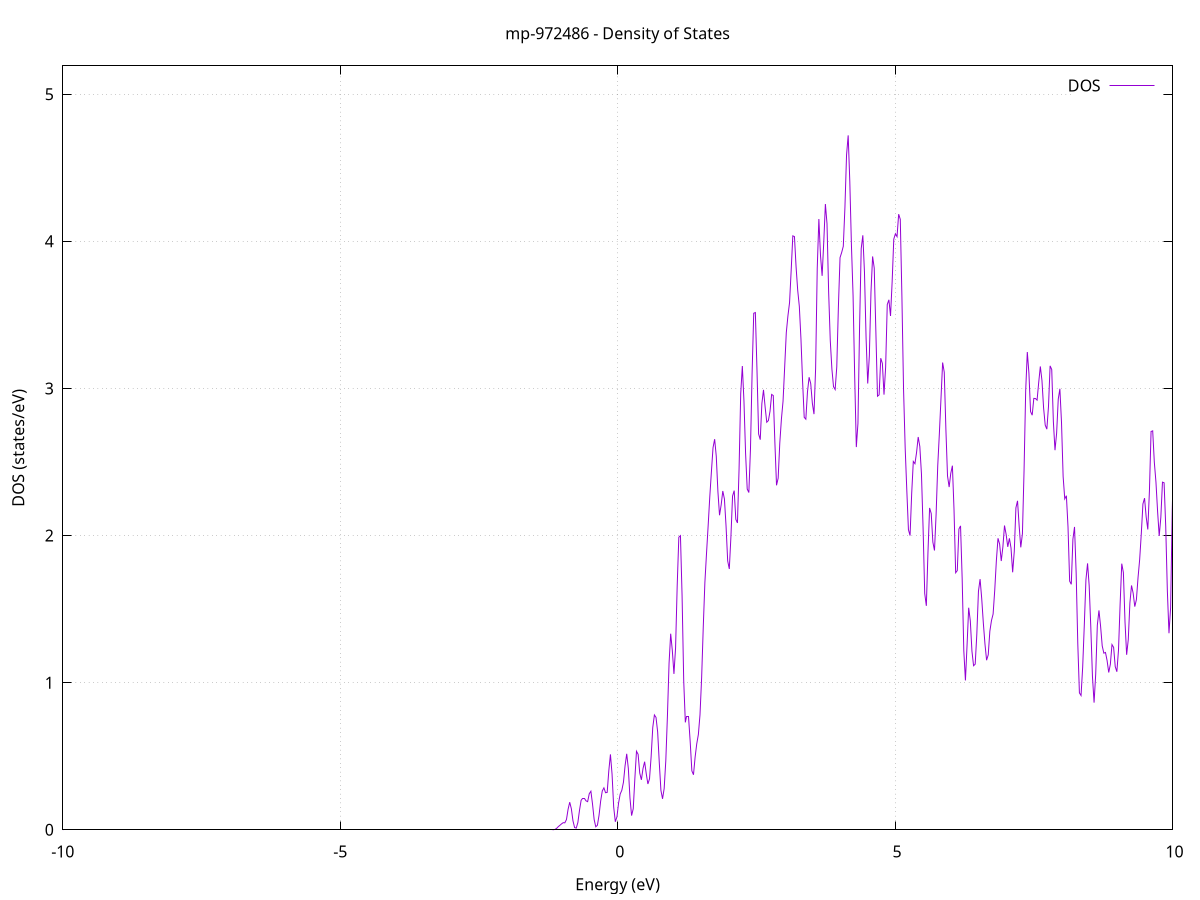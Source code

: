 set title 'mp-972486 - Density of States'
set xlabel 'Energy (eV)'
set ylabel 'DOS (states/eV)'
set grid
set xrange [-10:10]
set yrange [0:5.193]
set xzeroaxis lt -1
set terminal png size 800,600
set output 'mp-972486_dos_gnuplot.png'
plot '-' using 1:2 with lines title 'DOS'
-39.310500 0.000000
-39.281100 0.000000
-39.251800 0.000000
-39.222400 0.000000
-39.193100 0.000000
-39.163700 0.000000
-39.134400 0.000000
-39.105000 0.000000
-39.075700 0.000000
-39.046300 0.000000
-39.017000 0.000000
-38.987600 0.000000
-38.958300 0.000000
-38.928900 0.000000
-38.899600 0.000000
-38.870200 0.000000
-38.840900 0.000000
-38.811500 0.000000
-38.782200 0.000000
-38.752800 0.000000
-38.723500 0.000000
-38.694100 0.000000
-38.664800 0.000000
-38.635400 0.000000
-38.606100 0.000000
-38.576800 0.000000
-38.547400 0.000000
-38.518100 0.000000
-38.488700 0.000000
-38.459400 0.000000
-38.430000 0.000000
-38.400700 0.000000
-38.371300 0.000000
-38.342000 0.000000
-38.312600 0.000000
-38.283300 0.000000
-38.253900 0.000000
-38.224600 0.000000
-38.195200 0.000000
-38.165900 0.000000
-38.136500 0.000000
-38.107200 0.000000
-38.077800 0.000000
-38.048500 0.000000
-38.019100 0.000000
-37.989800 0.000000
-37.960400 0.000000
-37.931100 0.000000
-37.901700 0.000000
-37.872400 0.000000
-37.843000 0.000000
-37.813700 0.000000
-37.784300 0.000000
-37.755000 0.000000
-37.725600 0.000000
-37.696300 0.000000
-37.666900 0.000000
-37.637600 0.000000
-37.608200 0.000000
-37.578900 0.000000
-37.549500 0.000000
-37.520200 0.000000
-37.490900 0.000000
-37.461500 0.000000
-37.432200 0.000000
-37.402800 0.000000
-37.373500 0.000000
-37.344100 0.000000
-37.314800 0.000000
-37.285400 0.000000
-37.256100 0.000000
-37.226700 0.000000
-37.197400 0.000000
-37.168000 0.000000
-37.138700 0.000000
-37.109300 0.000000
-37.080000 0.000000
-37.050600 0.000000
-37.021300 0.000000
-36.991900 0.000000
-36.962600 0.000000
-36.933200 0.000000
-36.903900 0.000000
-36.874500 0.000000
-36.845200 0.000000
-36.815800 0.000000
-36.786500 0.000000
-36.757100 0.000500
-36.727800 0.008500
-36.698400 0.086000
-36.669100 0.510700
-36.639700 1.893900
-36.610400 4.736900
-36.581000 8.754600
-36.551700 13.349200
-36.522300 18.294300
-36.493000 21.427100
-36.463600 18.508100
-36.434300 10.395900
-36.405000 3.503800
-36.375600 0.674000
-36.346300 0.071700
-36.316900 0.004100
-36.287600 0.000100
-36.258200 0.000000
-36.228900 0.000000
-36.199500 0.000000
-36.170200 0.000000
-36.140800 0.000000
-36.111500 0.000000
-36.082100 0.000000
-36.052800 0.000000
-36.023400 0.000000
-35.994100 0.000000
-35.964700 0.000000
-35.935400 0.000000
-35.906000 0.000000
-35.876700 0.000000
-35.847300 0.000000
-35.818000 0.000000
-35.788600 0.000000
-35.759300 0.000000
-35.729900 0.000000
-35.700600 0.000000
-35.671200 0.000000
-35.641900 0.000000
-35.612500 0.000000
-35.583200 0.000000
-35.553800 0.000000
-35.524500 0.000000
-35.495100 0.000000
-35.465800 0.000000
-35.436400 0.000000
-35.407100 0.000000
-35.377700 0.000000
-35.348400 0.000000
-35.319100 0.000000
-35.289700 0.000000
-35.260400 0.000000
-35.231000 0.000000
-35.201700 0.000000
-35.172300 0.000000
-35.143000 0.000000
-35.113600 0.000000
-35.084300 0.000000
-35.054900 0.000000
-35.025600 0.000000
-34.996200 0.000000
-34.966900 0.000000
-34.937500 0.000000
-34.908200 0.000000
-34.878800 0.000000
-34.849500 0.000000
-34.820100 0.000000
-34.790800 0.000000
-34.761400 0.000000
-34.732100 0.000000
-34.702700 0.000000
-34.673400 0.000000
-34.644000 0.000000
-34.614700 0.000000
-34.585300 0.000000
-34.556000 0.000000
-34.526600 0.000000
-34.497300 0.000000
-34.467900 0.000000
-34.438600 0.000000
-34.409200 0.000000
-34.379900 0.000000
-34.350500 0.000000
-34.321200 0.000000
-34.291800 0.000000
-34.262500 0.000000
-34.233200 0.000000
-34.203800 0.000000
-34.174500 0.000000
-34.145100 0.000000
-34.115800 0.000000
-34.086400 0.000000
-34.057100 0.000000
-34.027700 0.000000
-33.998400 0.000000
-33.969000 0.000000
-33.939700 0.000000
-33.910300 0.000000
-33.881000 0.000000
-33.851600 0.000000
-33.822300 0.000000
-33.792900 0.000000
-33.763600 0.000000
-33.734200 0.000000
-33.704900 0.000000
-33.675500 0.000000
-33.646200 0.000000
-33.616800 0.000000
-33.587500 0.000000
-33.558100 0.000000
-33.528800 0.000000
-33.499400 0.000000
-33.470100 0.000000
-33.440700 0.000000
-33.411400 0.000000
-33.382000 0.000000
-33.352700 0.000000
-33.323300 0.000000
-33.294000 0.000000
-33.264600 0.000000
-33.235300 0.000000
-33.205900 0.000000
-33.176600 0.000000
-33.147300 0.000000
-33.117900 0.000000
-33.088600 0.000000
-33.059200 0.000000
-33.029900 0.000000
-33.000500 0.000000
-32.971200 0.000000
-32.941800 0.000000
-32.912500 0.000000
-32.883100 0.000000
-32.853800 0.000000
-32.824400 0.000000
-32.795100 0.000000
-32.765700 0.000000
-32.736400 0.000000
-32.707000 0.000000
-32.677700 0.000000
-32.648300 0.000000
-32.619000 0.000000
-32.589600 0.000000
-32.560300 0.000000
-32.530900 0.000000
-32.501600 0.000000
-32.472200 0.000000
-32.442900 0.000000
-32.413500 0.000000
-32.384200 0.000000
-32.354800 0.000000
-32.325500 0.000000
-32.296100 0.000000
-32.266800 0.000000
-32.237400 0.000000
-32.208100 0.000000
-32.178700 0.000000
-32.149400 0.000000
-32.120000 0.000000
-32.090700 0.000000
-32.061400 0.000000
-32.032000 0.000000
-32.002700 0.000000
-31.973300 0.000000
-31.944000 0.000000
-31.914600 0.000000
-31.885300 0.000000
-31.855900 0.000000
-31.826600 0.000000
-31.797200 0.000000
-31.767900 0.000000
-31.738500 0.000000
-31.709200 0.000000
-31.679800 0.000000
-31.650500 0.000000
-31.621100 0.000000
-31.591800 0.000000
-31.562400 0.000000
-31.533100 0.000000
-31.503700 0.000000
-31.474400 0.000000
-31.445000 0.000000
-31.415700 0.000000
-31.386300 0.000000
-31.357000 0.000000
-31.327600 0.000000
-31.298300 0.000000
-31.268900 0.000000
-31.239600 0.000000
-31.210200 0.000000
-31.180900 0.000000
-31.151500 0.000000
-31.122200 0.000000
-31.092800 0.000000
-31.063500 0.000000
-31.034100 0.000000
-31.004800 0.000000
-30.975500 0.000000
-30.946100 0.000000
-30.916800 0.000000
-30.887400 0.000000
-30.858100 0.000000
-30.828700 0.000000
-30.799400 0.000000
-30.770000 0.000000
-30.740700 0.000000
-30.711300 0.000000
-30.682000 0.000000
-30.652600 0.000000
-30.623300 0.000000
-30.593900 0.000000
-30.564600 0.000000
-30.535200 0.000000
-30.505900 0.000000
-30.476500 0.000000
-30.447200 0.000000
-30.417800 0.000000
-30.388500 0.000000
-30.359100 0.000000
-30.329800 0.000000
-30.300400 0.000000
-30.271100 0.001700
-30.241700 0.043500
-30.212400 0.564100
-30.183000 3.850300
-30.153700 14.022100
-30.124300 27.686900
-30.095000 30.138700
-30.065600 18.329300
-30.036300 6.258500
-30.006900 1.192200
-29.977600 0.124800
-29.948200 0.007000
-29.918900 0.000200
-29.889600 0.000000
-29.860200 0.000000
-29.830900 0.000000
-29.801500 0.000000
-29.772200 0.000000
-29.742800 0.000000
-29.713500 0.000000
-29.684100 0.000000
-29.654800 0.000000
-29.625400 0.000000
-29.596100 0.000000
-29.566700 0.000000
-29.537400 0.000000
-29.508000 0.000000
-29.478700 0.000000
-29.449300 0.000000
-29.420000 0.000000
-29.390600 0.000000
-29.361300 0.000000
-29.331900 0.000000
-29.302600 0.000000
-29.273200 0.000000
-29.243900 0.000000
-29.214500 0.000000
-29.185200 0.000000
-29.155800 0.000000
-29.126500 0.000000
-29.097100 0.000000
-29.067800 0.000000
-29.038400 0.000000
-29.009100 0.000000
-28.979700 0.000000
-28.950400 0.000000
-28.921000 0.000000
-28.891700 0.000000
-28.862300 0.000000
-28.833000 0.000000
-28.803700 0.000000
-28.774300 0.000000
-28.745000 0.000000
-28.715600 0.000000
-28.686300 0.000000
-28.656900 0.000000
-28.627600 0.000000
-28.598200 0.000000
-28.568900 0.000000
-28.539500 0.000000
-28.510200 0.000000
-28.480800 0.000000
-28.451500 0.000000
-28.422100 0.000000
-28.392800 0.000000
-28.363400 0.000000
-28.334100 0.000000
-28.304700 0.000000
-28.275400 0.000000
-28.246000 0.000000
-28.216700 0.000000
-28.187300 0.000000
-28.158000 0.000000
-28.128600 0.000000
-28.099300 0.000000
-28.069900 0.000000
-28.040600 0.000000
-28.011200 0.000000
-27.981900 0.000000
-27.952500 0.000000
-27.923200 0.000000
-27.893800 0.000000
-27.864500 0.000000
-27.835100 0.000000
-27.805800 0.000000
-27.776400 0.000000
-27.747100 0.000000
-27.717800 0.000000
-27.688400 0.000000
-27.659100 0.000000
-27.629700 0.000000
-27.600400 0.000000
-27.571000 0.000000
-27.541700 0.000000
-27.512300 0.000000
-27.483000 0.000000
-27.453600 0.000000
-27.424300 0.000000
-27.394900 0.000000
-27.365600 0.000000
-27.336200 0.000000
-27.306900 0.000000
-27.277500 0.000000
-27.248200 0.000000
-27.218800 0.000000
-27.189500 0.000000
-27.160100 0.000000
-27.130800 0.000000
-27.101400 0.000000
-27.072100 0.000000
-27.042700 0.000000
-27.013400 0.000000
-26.984000 0.000000
-26.954700 0.000000
-26.925300 0.000000
-26.896000 0.000000
-26.866600 0.000000
-26.837300 0.000000
-26.807900 0.000000
-26.778600 0.000000
-26.749200 0.000000
-26.719900 0.000000
-26.690500 0.000000
-26.661200 0.000000
-26.631900 0.000000
-26.602500 0.000000
-26.573200 0.000000
-26.543800 0.000000
-26.514500 0.000000
-26.485100 0.000000
-26.455800 0.000000
-26.426400 0.000000
-26.397100 0.000000
-26.367700 0.000000
-26.338400 0.000000
-26.309000 0.000000
-26.279700 0.000000
-26.250300 0.000000
-26.221000 0.000000
-26.191600 0.000000
-26.162300 0.000000
-26.132900 0.000000
-26.103600 0.000000
-26.074200 0.000000
-26.044900 0.000000
-26.015500 0.000000
-25.986200 0.000000
-25.956800 0.000000
-25.927500 0.000000
-25.898100 0.000000
-25.868800 0.000000
-25.839400 0.000000
-25.810100 0.000000
-25.780700 0.000000
-25.751400 0.000000
-25.722000 0.000000
-25.692700 0.000000
-25.663300 0.000000
-25.634000 0.000000
-25.604600 0.000000
-25.575300 0.000000
-25.546000 0.000000
-25.516600 0.000000
-25.487300 0.000000
-25.457900 0.000000
-25.428600 0.000000
-25.399200 0.000000
-25.369900 0.000000
-25.340500 0.000000
-25.311200 0.000000
-25.281800 0.000000
-25.252500 0.000000
-25.223100 0.000000
-25.193800 0.000000
-25.164400 0.000000
-25.135100 0.000000
-25.105700 0.000000
-25.076400 0.000000
-25.047000 0.000000
-25.017700 0.000000
-24.988300 0.000000
-24.959000 0.000000
-24.929600 0.000000
-24.900300 0.000000
-24.870900 0.000000
-24.841600 0.000000
-24.812200 0.000000
-24.782900 0.000000
-24.753500 0.000000
-24.724200 0.000000
-24.694800 0.000000
-24.665500 0.000000
-24.636100 0.000000
-24.606800 0.000000
-24.577400 0.000000
-24.548100 0.000000
-24.518700 0.000000
-24.489400 0.000000
-24.460100 0.000000
-24.430700 0.000000
-24.401400 0.000000
-24.372000 0.000000
-24.342700 0.000000
-24.313300 0.000000
-24.284000 0.000000
-24.254600 0.000000
-24.225300 0.000000
-24.195900 0.000000
-24.166600 0.000000
-24.137200 0.000000
-24.107900 0.000000
-24.078500 0.000000
-24.049200 0.000000
-24.019800 0.000000
-23.990500 0.000000
-23.961100 0.000000
-23.931800 0.000000
-23.902400 0.000000
-23.873100 0.000000
-23.843700 0.000000
-23.814400 0.000000
-23.785000 0.000000
-23.755700 0.000000
-23.726300 0.000000
-23.697000 0.000000
-23.667600 0.000000
-23.638300 0.000000
-23.608900 0.000000
-23.579600 0.000000
-23.550200 0.000000
-23.520900 0.000000
-23.491500 0.000000
-23.462200 0.000000
-23.432800 0.000000
-23.403500 0.000000
-23.374200 0.000000
-23.344800 0.000000
-23.315500 0.000000
-23.286100 0.000000
-23.256800 0.000000
-23.227400 0.000000
-23.198100 0.000000
-23.168700 0.000000
-23.139400 0.000000
-23.110000 0.000000
-23.080700 0.000000
-23.051300 0.000000
-23.022000 0.000000
-22.992600 0.000000
-22.963300 0.000000
-22.933900 0.000000
-22.904600 0.000000
-22.875200 0.000000
-22.845900 0.000000
-22.816500 0.000000
-22.787200 0.000000
-22.757800 0.000000
-22.728500 0.000000
-22.699100 0.000000
-22.669800 0.000000
-22.640400 0.000000
-22.611100 0.000000
-22.581700 0.000000
-22.552400 0.000000
-22.523000 0.000000
-22.493700 0.000000
-22.464300 0.000000
-22.435000 0.000000
-22.405600 0.000000
-22.376300 0.000000
-22.346900 0.000000
-22.317600 0.000000
-22.288300 0.000000
-22.258900 0.000000
-22.229600 0.000000
-22.200200 0.000000
-22.170900 0.000000
-22.141500 0.000000
-22.112200 0.000000
-22.082800 0.000000
-22.053500 0.000000
-22.024100 0.000000
-21.994800 0.000000
-21.965400 0.000000
-21.936100 0.000000
-21.906700 0.000000
-21.877400 0.000000
-21.848000 0.000000
-21.818700 0.000000
-21.789300 0.000000
-21.760000 0.000000
-21.730600 0.000000
-21.701300 0.000000
-21.671900 0.000000
-21.642600 0.000000
-21.613200 0.000000
-21.583900 0.000000
-21.554500 0.000000
-21.525200 0.000000
-21.495800 0.000000
-21.466500 0.000000
-21.437100 0.000000
-21.407800 0.000000
-21.378400 0.000000
-21.349100 0.000000
-21.319700 0.000000
-21.290400 0.000000
-21.261000 0.000000
-21.231700 0.000000
-21.202400 0.000000
-21.173000 0.000000
-21.143700 0.000000
-21.114300 0.000000
-21.085000 0.000000
-21.055600 0.000000
-21.026300 0.000000
-20.996900 0.000000
-20.967600 0.000000
-20.938200 0.000000
-20.908900 0.000000
-20.879500 0.000000
-20.850200 0.000000
-20.820800 0.000000
-20.791500 0.000000
-20.762100 0.000000
-20.732800 0.000000
-20.703400 0.000000
-20.674100 0.000000
-20.644700 0.000000
-20.615400 0.000000
-20.586000 0.000000
-20.556700 0.000000
-20.527300 0.000000
-20.498000 0.000000
-20.468600 0.000000
-20.439300 0.000000
-20.409900 0.000000
-20.380600 0.000000
-20.351200 0.000000
-20.321900 0.000000
-20.292500 0.000000
-20.263200 0.000000
-20.233800 0.000000
-20.204500 0.000000
-20.175100 0.000000
-20.145800 0.000000
-20.116500 0.000000
-20.087100 0.000000
-20.057800 0.000000
-20.028400 0.000000
-19.999100 0.000000
-19.969700 0.000000
-19.940400 0.000000
-19.911000 0.000000
-19.881700 0.000000
-19.852300 0.000000
-19.823000 0.000000
-19.793600 0.000000
-19.764300 0.000000
-19.734900 0.000000
-19.705600 0.000000
-19.676200 0.000000
-19.646900 0.000000
-19.617500 0.000000
-19.588200 0.000000
-19.558800 0.000000
-19.529500 0.000000
-19.500100 0.000000
-19.470800 0.000000
-19.441400 0.000000
-19.412100 0.000000
-19.382700 0.000000
-19.353400 0.000000
-19.324000 0.000000
-19.294700 0.000000
-19.265300 0.000000
-19.236000 0.000000
-19.206600 0.000000
-19.177300 0.000000
-19.147900 0.000000
-19.118600 0.000000
-19.089200 0.000000
-19.059900 0.000000
-19.030600 0.000000
-19.001200 0.000000
-18.971900 0.000000
-18.942500 0.000000
-18.913200 0.000000
-18.883800 0.000000
-18.854500 0.000000
-18.825100 0.000000
-18.795800 0.000000
-18.766400 0.000000
-18.737100 0.000000
-18.707700 0.000000
-18.678400 0.000000
-18.649000 0.000000
-18.619700 0.000000
-18.590300 0.000000
-18.561000 0.000000
-18.531600 0.000000
-18.502300 0.000000
-18.472900 0.000000
-18.443600 0.000000
-18.414200 0.000000
-18.384900 0.000000
-18.355500 0.000000
-18.326200 0.000000
-18.296800 0.000000
-18.267500 0.000000
-18.238100 0.000000
-18.208800 0.000000
-18.179400 0.000000
-18.150100 0.000000
-18.120700 0.000000
-18.091400 0.000000
-18.062000 0.000000
-18.032700 0.000000
-18.003300 0.000000
-17.974000 0.000000
-17.944700 0.000000
-17.915300 0.000000
-17.886000 0.000000
-17.856600 0.000000
-17.827300 0.000000
-17.797900 0.000000
-17.768600 0.000000
-17.739200 0.000000
-17.709900 0.000000
-17.680500 0.000000
-17.651200 0.000000
-17.621800 0.000000
-17.592500 0.000000
-17.563100 0.000000
-17.533800 0.000000
-17.504400 0.000000
-17.475100 0.000000
-17.445700 0.000000
-17.416400 0.000000
-17.387000 0.000000
-17.357700 0.000000
-17.328300 0.000000
-17.299000 0.000000
-17.269600 0.000000
-17.240300 0.000000
-17.210900 0.000000
-17.181600 0.000000
-17.152200 0.000000
-17.122900 0.000000
-17.093500 0.000000
-17.064200 0.000000
-17.034800 0.000000
-17.005500 0.000000
-16.976100 0.000500
-16.946800 0.007500
-16.917400 0.060600
-16.888100 0.278100
-16.858800 0.761500
-16.829400 1.368300
-16.800100 1.858100
-16.770700 2.189400
-16.741400 2.540200
-16.712000 3.117200
-16.682700 3.911000
-16.653300 4.868400
-16.624000 5.794800
-16.594600 6.301300
-16.565300 6.467700
-16.535900 6.770400
-16.506600 7.263900
-16.477200 7.837300
-16.447900 8.688500
-16.418500 9.395000
-16.389200 9.154000
-16.359800 7.639700
-16.330500 5.514400
-16.301100 4.265600
-16.271800 4.528500
-16.242400 5.635200
-16.213100 6.589200
-16.183700 6.990000
-16.154400 6.915200
-16.125000 7.044000
-16.095700 7.796800
-16.066300 8.382400
-16.037000 8.346800
-16.007600 7.935400
-15.978300 7.509000
-15.948900 7.559800
-15.919600 8.468900
-15.890200 9.971400
-15.860900 11.227400
-15.831500 11.929900
-15.802200 12.947100
-15.772900 14.579100
-15.743500 15.439100
-15.714200 13.889700
-15.684800 9.723400
-15.655500 4.940900
-15.626100 1.757600
-15.596800 0.424800
-15.567400 0.066100
-15.538100 0.006200
-15.508700 0.000300
-15.479400 0.000000
-15.450000 0.000000
-15.420700 0.000000
-15.391300 0.000000
-15.362000 0.000000
-15.332600 0.000000
-15.303300 0.000000
-15.273900 0.000000
-15.244600 0.000000
-15.215200 0.000000
-15.185900 0.000000
-15.156500 0.000000
-15.127200 0.000000
-15.097800 0.000000
-15.068500 0.000000
-15.039100 0.000000
-15.009800 0.000000
-14.980400 0.000000
-14.951100 0.000000
-14.921700 0.000000
-14.892400 0.000000
-14.863000 0.000000
-14.833700 0.000000
-14.804300 0.000000
-14.775000 0.000000
-14.745600 0.000000
-14.716300 0.000000
-14.687000 0.000000
-14.657600 0.000000
-14.628300 0.000000
-14.598900 0.000000
-14.569600 0.000000
-14.540200 0.000000
-14.510900 0.000000
-14.481500 0.000000
-14.452200 0.000000
-14.422800 0.000000
-14.393500 0.000000
-14.364100 0.000000
-14.334800 0.000000
-14.305400 0.000000
-14.276100 0.000000
-14.246700 0.000000
-14.217400 0.000000
-14.188000 0.000000
-14.158700 0.000000
-14.129300 0.000000
-14.100000 0.000000
-14.070600 0.000000
-14.041300 0.000000
-14.011900 0.000000
-13.982600 0.000000
-13.953200 0.000000
-13.923900 0.000000
-13.894500 0.000000
-13.865200 0.000000
-13.835800 0.000000
-13.806500 0.000000
-13.777100 0.000000
-13.747800 0.000000
-13.718400 0.000000
-13.689100 0.000000
-13.659700 0.000000
-13.630400 0.000000
-13.601100 0.000000
-13.571700 0.000000
-13.542400 0.000000
-13.513000 0.000000
-13.483700 0.000000
-13.454300 0.000000
-13.425000 0.000000
-13.395600 0.000000
-13.366300 0.000000
-13.336900 0.000000
-13.307600 0.000000
-13.278200 0.000000
-13.248900 0.000000
-13.219500 0.000000
-13.190200 0.000000
-13.160800 0.000000
-13.131500 0.000000
-13.102100 0.000000
-13.072800 0.000000
-13.043400 0.000000
-13.014100 0.000000
-12.984700 0.000000
-12.955400 0.000000
-12.926000 0.000000
-12.896700 0.000000
-12.867300 0.000000
-12.838000 0.000000
-12.808600 0.000000
-12.779300 0.000000
-12.749900 0.000000
-12.720600 0.000000
-12.691200 0.000000
-12.661900 0.000000
-12.632500 0.000000
-12.603200 0.000000
-12.573800 0.000000
-12.544500 0.000000
-12.515200 0.000000
-12.485800 0.000000
-12.456500 0.000000
-12.427100 0.000000
-12.397800 0.000000
-12.368400 0.000000
-12.339100 0.000000
-12.309700 0.000000
-12.280400 0.000000
-12.251000 0.000000
-12.221700 0.000000
-12.192300 0.000000
-12.163000 0.000000
-12.133600 0.000000
-12.104300 0.000000
-12.074900 0.000000
-12.045600 0.000000
-12.016200 0.000000
-11.986900 0.000000
-11.957500 0.000000
-11.928200 0.000000
-11.898800 0.000000
-11.869500 0.000000
-11.840100 0.000000
-11.810800 0.000000
-11.781400 0.000000
-11.752100 0.000000
-11.722700 0.000000
-11.693400 0.000000
-11.664000 0.000000
-11.634700 0.000000
-11.605300 0.000000
-11.576000 0.000000
-11.546600 0.000000
-11.517300 0.000000
-11.488000 0.000000
-11.458600 0.000000
-11.429300 0.000000
-11.399900 0.000000
-11.370600 0.000000
-11.341200 0.000000
-11.311900 0.000000
-11.282500 0.000000
-11.253200 0.000000
-11.223800 0.000000
-11.194500 0.000000
-11.165100 0.000000
-11.135800 0.000000
-11.106400 0.000000
-11.077100 0.000000
-11.047700 0.000000
-11.018400 0.000000
-10.989000 0.000000
-10.959700 0.000000
-10.930300 0.000000
-10.901000 0.000000
-10.871600 0.000000
-10.842300 0.000000
-10.812900 0.000000
-10.783600 0.000000
-10.754200 0.000000
-10.724900 0.000000
-10.695500 0.000000
-10.666200 0.000000
-10.636800 0.000000
-10.607500 0.000000
-10.578100 0.000000
-10.548800 0.000000
-10.519400 0.000000
-10.490100 0.000000
-10.460700 0.000000
-10.431400 0.000000
-10.402100 0.000000
-10.372700 0.000000
-10.343400 0.000000
-10.314000 0.000000
-10.284700 0.000000
-10.255300 0.000000
-10.226000 0.000000
-10.196600 0.000000
-10.167300 0.000000
-10.137900 0.000000
-10.108600 0.000000
-10.079200 0.000000
-10.049900 0.000000
-10.020500 0.000000
-9.991200 0.000000
-9.961800 0.000000
-9.932500 0.000000
-9.903100 0.000000
-9.873800 0.000000
-9.844400 0.000000
-9.815100 0.000000
-9.785700 0.000000
-9.756400 0.000000
-9.727000 0.000000
-9.697700 0.000000
-9.668300 0.000000
-9.639000 0.000000
-9.609600 0.000000
-9.580300 0.000000
-9.550900 0.000000
-9.521600 0.000000
-9.492200 0.000000
-9.462900 0.000000
-9.433500 0.000000
-9.404200 0.000000
-9.374800 0.000000
-9.345500 0.000000
-9.316200 0.000000
-9.286800 0.000000
-9.257500 0.000000
-9.228100 0.000000
-9.198800 0.000000
-9.169400 0.000000
-9.140100 0.000000
-9.110700 0.000000
-9.081400 0.000000
-9.052000 0.000000
-9.022700 0.000000
-8.993300 0.000000
-8.964000 0.000000
-8.934600 0.000000
-8.905300 0.000000
-8.875900 0.000000
-8.846600 0.000000
-8.817200 0.000000
-8.787900 0.000000
-8.758500 0.000000
-8.729200 0.000000
-8.699800 0.000000
-8.670500 0.000000
-8.641100 0.000000
-8.611800 0.000000
-8.582400 0.000000
-8.553100 0.000000
-8.523700 0.000000
-8.494400 0.000000
-8.465000 0.000000
-8.435700 0.000000
-8.406300 0.000000
-8.377000 0.000000
-8.347600 0.000000
-8.318300 0.000000
-8.288900 0.000000
-8.259600 0.000000
-8.230300 0.000000
-8.200900 0.000000
-8.171600 0.000000
-8.142200 0.000000
-8.112900 0.000000
-8.083500 0.000000
-8.054200 0.000000
-8.024800 0.000000
-7.995500 0.000000
-7.966100 0.000000
-7.936800 0.000000
-7.907400 0.000000
-7.878100 0.000000
-7.848700 0.000000
-7.819400 0.000000
-7.790000 0.000000
-7.760700 0.000000
-7.731300 0.000000
-7.702000 0.000000
-7.672600 0.000000
-7.643300 0.000000
-7.613900 0.000000
-7.584600 0.000000
-7.555200 0.000000
-7.525900 0.000000
-7.496500 0.000000
-7.467200 0.000000
-7.437800 0.000000
-7.408500 0.000000
-7.379100 0.000000
-7.349800 0.000000
-7.320400 0.000000
-7.291100 0.000000
-7.261700 0.000000
-7.232400 0.000000
-7.203000 0.000000
-7.173700 0.000000
-7.144400 0.000000
-7.115000 0.000000
-7.085700 0.000000
-7.056300 0.000000
-7.027000 0.000000
-6.997600 0.000000
-6.968300 0.000000
-6.938900 0.000000
-6.909600 0.000000
-6.880200 0.000000
-6.850900 0.000000
-6.821500 0.000000
-6.792200 0.000000
-6.762800 0.000000
-6.733500 0.000000
-6.704100 0.000000
-6.674800 0.000000
-6.645400 0.000000
-6.616100 0.000000
-6.586700 0.000000
-6.557400 0.000000
-6.528000 0.000000
-6.498700 0.000000
-6.469300 0.000000
-6.440000 0.000000
-6.410600 0.000000
-6.381300 0.000000
-6.351900 0.000000
-6.322600 0.000000
-6.293200 0.000000
-6.263900 0.000000
-6.234500 0.000000
-6.205200 0.000000
-6.175800 0.000000
-6.146500 0.000000
-6.117100 0.000000
-6.087800 0.000000
-6.058500 0.000000
-6.029100 0.000000
-5.999800 0.000000
-5.970400 0.000000
-5.941100 0.000000
-5.911700 0.000000
-5.882400 0.000000
-5.853000 0.000000
-5.823700 0.000000
-5.794300 0.000000
-5.765000 0.000000
-5.735600 0.000000
-5.706300 0.000000
-5.676900 0.000000
-5.647600 0.000000
-5.618200 0.000000
-5.588900 0.000000
-5.559500 0.000000
-5.530200 0.000000
-5.500800 0.000000
-5.471500 0.000000
-5.442100 0.000000
-5.412800 0.000000
-5.383400 0.000000
-5.354100 0.000000
-5.324700 0.000000
-5.295400 0.000000
-5.266000 0.000000
-5.236700 0.000000
-5.207300 0.000000
-5.178000 0.000000
-5.148600 0.000000
-5.119300 0.000000
-5.089900 0.000000
-5.060600 0.000000
-5.031200 0.000000
-5.001900 0.000000
-4.972600 0.000000
-4.943200 0.000000
-4.913900 0.000000
-4.884500 0.000000
-4.855200 0.000000
-4.825800 0.000000
-4.796500 0.000000
-4.767100 0.000000
-4.737800 0.000000
-4.708400 0.000000
-4.679100 0.000000
-4.649700 0.000000
-4.620400 0.000000
-4.591000 0.000000
-4.561700 0.000000
-4.532300 0.000000
-4.503000 0.000000
-4.473600 0.000000
-4.444300 0.000000
-4.414900 0.000000
-4.385600 0.000000
-4.356200 0.000000
-4.326900 0.000000
-4.297500 0.000000
-4.268200 0.000000
-4.238800 0.000000
-4.209500 0.000000
-4.180100 0.000000
-4.150800 0.000000
-4.121400 0.000000
-4.092100 0.000000
-4.062700 0.000000
-4.033400 0.000000
-4.004000 0.000000
-3.974700 0.000000
-3.945300 0.000000
-3.916000 0.000000
-3.886700 0.000000
-3.857300 0.000000
-3.828000 0.000000
-3.798600 0.000000
-3.769300 0.000000
-3.739900 0.000000
-3.710600 0.000000
-3.681200 0.000000
-3.651900 0.000000
-3.622500 0.000000
-3.593200 0.000000
-3.563800 0.000000
-3.534500 0.000000
-3.505100 0.000000
-3.475800 0.000000
-3.446400 0.000000
-3.417100 0.000000
-3.387700 0.000000
-3.358400 0.000000
-3.329000 0.000000
-3.299700 0.000000
-3.270300 0.000000
-3.241000 0.000000
-3.211600 0.000000
-3.182300 0.000000
-3.152900 0.000000
-3.123600 0.000000
-3.094200 0.000000
-3.064900 0.000000
-3.035500 0.000000
-3.006200 0.000000
-2.976800 0.000000
-2.947500 0.000000
-2.918100 0.000000
-2.888800 0.000000
-2.859400 0.000000
-2.830100 0.000000
-2.800800 0.000000
-2.771400 0.000000
-2.742100 0.000000
-2.712700 0.000000
-2.683400 0.000000
-2.654000 0.000000
-2.624700 0.000000
-2.595300 0.000000
-2.566000 0.000000
-2.536600 0.000000
-2.507300 0.000000
-2.477900 0.000000
-2.448600 0.000000
-2.419200 0.000000
-2.389900 0.000000
-2.360500 0.000000
-2.331200 0.000000
-2.301800 0.000000
-2.272500 0.000000
-2.243100 0.000000
-2.213800 0.000000
-2.184400 0.000000
-2.155100 0.000000
-2.125700 0.000000
-2.096400 0.000000
-2.067000 0.000000
-2.037700 0.000000
-2.008300 0.000000
-1.979000 0.000000
-1.949600 0.000000
-1.920300 0.000000
-1.890900 0.000000
-1.861600 0.000000
-1.832200 0.000000
-1.802900 0.000000
-1.773500 0.000000
-1.744200 0.000000
-1.714900 0.000000
-1.685500 0.000000
-1.656200 0.000000
-1.626800 0.000000
-1.597500 0.000000
-1.568100 0.000000
-1.538800 0.000000
-1.509400 0.000000
-1.480100 0.000000
-1.450700 0.000000
-1.421400 0.000000
-1.392000 0.000000
-1.362700 0.000000
-1.333300 0.000000
-1.304000 0.000000
-1.274600 0.000000
-1.245300 0.000000
-1.215900 0.000000
-1.186600 0.000000
-1.157200 0.000400
-1.127900 0.002600
-1.098500 0.010100
-1.069200 0.021600
-1.039800 0.030700
-1.010500 0.040300
-0.981100 0.048300
-0.951800 0.047200
-0.922400 0.069700
-0.893100 0.139700
-0.863700 0.187500
-0.834400 0.143100
-0.805000 0.060700
-0.775700 0.015100
-0.746300 0.011400
-0.717000 0.049200
-0.687600 0.131900
-0.658300 0.200300
-0.629000 0.213300
-0.599600 0.213300
-0.570300 0.196800
-0.540900 0.191200
-0.511600 0.245000
-0.482200 0.262100
-0.452900 0.175000
-0.423500 0.069700
-0.394200 0.020500
-0.364800 0.030600
-0.335500 0.098100
-0.306100 0.195300
-0.276800 0.264200
-0.247400 0.285000
-0.218100 0.251900
-0.188700 0.254000
-0.159400 0.401000
-0.130000 0.512700
-0.100700 0.378100
-0.071300 0.154800
-0.042000 0.054500
-0.012600 0.088300
0.016700 0.181900
0.046100 0.243200
0.075400 0.268400
0.104800 0.323300
0.134100 0.436300
0.163500 0.516300
0.192800 0.416400
0.222200 0.215800
0.251500 0.096300
0.280900 0.142900
0.310200 0.348000
0.339600 0.533800
0.368900 0.513200
0.398300 0.385600
0.427600 0.339500
0.456900 0.415700
0.486300 0.462800
0.515600 0.380900
0.545000 0.311300
0.574300 0.345800
0.603700 0.498100
0.633000 0.695700
0.662400 0.780500
0.691700 0.763800
0.721100 0.664600
0.750400 0.456400
0.779800 0.268500
0.809100 0.210400
0.838500 0.280500
0.867800 0.469000
0.897200 0.773900
0.926500 1.131100
0.955900 1.332900
0.985200 1.219700
1.014600 1.059700
1.043900 1.236000
1.073300 1.659300
1.102600 1.988900
1.132000 1.999400
1.161300 1.590100
1.190700 1.012600
1.220000 0.730100
1.249400 0.770200
1.278700 0.770200
1.308100 0.594600
1.337400 0.400800
1.366800 0.374100
1.396100 0.493300
1.425500 0.584100
1.454800 0.647500
1.484200 0.781900
1.513500 1.031600
1.542800 1.375500
1.572200 1.680600
1.601500 1.877400
1.630900 2.065500
1.660200 2.261600
1.689600 2.432300
1.718900 2.596800
1.748300 2.655300
1.777600 2.538600
1.807000 2.299100
1.836300 2.138200
1.865700 2.208200
1.895000 2.303000
1.924400 2.248800
1.953700 2.064500
1.983100 1.827900
2.012400 1.772900
2.041800 1.994500
2.071100 2.269100
2.100500 2.305600
2.129800 2.110500
2.159200 2.085900
2.188500 2.455200
2.217900 2.963700
2.247200 3.152500
2.276600 2.913000
2.305900 2.558200
2.335300 2.316000
2.364600 2.292600
2.394000 2.589500
2.423300 3.105400
2.452700 3.511400
2.482000 3.516100
2.511400 3.123000
2.540700 2.690600
2.570100 2.651900
2.599400 2.897900
2.628700 2.990600
2.658100 2.873700
2.687400 2.770500
2.716800 2.781900
2.746100 2.844700
2.775500 2.959500
2.804800 2.951900
2.834200 2.629600
2.863500 2.341700
2.892900 2.390400
2.922200 2.628200
2.951600 2.792300
2.980900 2.913000
3.010300 3.145800
3.039600 3.380000
3.069000 3.493600
3.098300 3.584000
3.127700 3.804000
3.157000 4.037500
3.186400 4.032600
3.215700 3.827700
3.245100 3.667600
3.274400 3.558000
3.303800 3.337100
3.333100 3.049000
3.362500 2.803600
3.391800 2.791200
3.421200 2.976700
3.450500 3.076400
3.479900 3.032800
3.509200 2.899500
3.538600 2.825600
3.567900 3.135700
3.597300 3.817200
3.626600 4.152100
3.656000 3.904000
3.685300 3.765600
3.714600 3.993700
3.744000 4.253800
3.773300 4.120400
3.802700 3.656500
3.832000 3.326200
3.861400 3.132300
3.890700 3.012100
3.920100 2.992800
3.949400 3.147000
3.978800 3.558300
4.008100 3.889600
4.037500 3.924300
4.066800 3.966500
4.096200 4.229700
4.125500 4.587100
4.154900 4.720600
4.184200 4.406000
4.213600 3.973400
4.242900 3.634400
4.272300 3.079600
4.301600 2.601600
4.331000 2.762900
4.360300 3.417500
4.389700 3.950800
4.419000 4.041300
4.448400 3.790700
4.477700 3.341100
4.507100 3.033800
4.536400 3.221300
4.565800 3.654700
4.595100 3.897400
4.624500 3.818200
4.653800 3.388000
4.683200 2.947300
4.712500 2.956600
4.741900 3.205900
4.771200 3.170300
4.800500 2.958000
4.829900 3.144300
4.859200 3.570500
4.888600 3.602800
4.917900 3.492900
4.947300 3.725000
4.976600 4.015000
5.006000 4.051800
5.035300 4.031900
5.064700 4.184800
5.094000 4.149900
5.123400 3.621400
5.152700 2.996600
5.182100 2.595600
5.211400 2.307700
5.240800 2.039600
5.270100 2.000300
5.299500 2.286200
5.328800 2.503900
5.358200 2.488600
5.387500 2.565500
5.416900 2.670100
5.446200 2.605500
5.475600 2.417900
5.504900 2.050400
5.534300 1.606300
5.563600 1.522300
5.593000 1.887200
5.622300 2.187800
5.651700 2.149800
5.681000 1.955700
5.710400 1.898700
5.739700 2.145400
5.769100 2.474800
5.798400 2.694700
5.827800 2.934300
5.857100 3.176300
5.886400 3.110600
5.915800 2.724000
5.945100 2.405800
5.974500 2.329700
6.003800 2.422900
6.033200 2.475200
6.062500 2.174800
6.091900 1.747300
6.121200 1.762000
6.150600 2.044300
6.179900 2.065800
6.209300 1.707900
6.238600 1.217700
6.268000 1.015300
6.297300 1.253800
6.326700 1.509400
6.356000 1.420400
6.385400 1.214300
6.414700 1.115100
6.444100 1.125800
6.473400 1.330400
6.502800 1.621100
6.532100 1.703900
6.561500 1.571800
6.590800 1.405000
6.620200 1.262700
6.649500 1.152700
6.678900 1.189200
6.708200 1.349800
6.737600 1.422700
6.766900 1.466500
6.796300 1.628200
6.825600 1.829500
6.855000 1.981600
6.884300 1.942100
6.913700 1.827000
6.943000 1.922400
6.972300 2.068200
7.001700 2.008000
7.031000 1.923300
7.060400 1.981300
7.089700 1.915600
7.119100 1.750200
7.148400 1.892800
7.177800 2.188700
7.207100 2.236100
7.236500 2.064400
7.265800 1.920000
7.295200 2.012800
7.324500 2.440600
7.353900 2.984400
7.383200 3.247800
7.412600 3.102700
7.441900 2.842900
7.471300 2.818400
7.500600 2.932700
7.530000 2.931600
7.559300 2.920700
7.588700 3.040600
7.618000 3.149800
7.647400 3.054000
7.676700 2.867800
7.706100 2.750800
7.735400 2.723400
7.764800 2.876900
7.794100 3.153700
7.823500 3.128900
7.852800 2.776200
7.882200 2.580400
7.911500 2.695300
7.940900 2.927300
7.970200 2.997700
7.999600 2.769500
8.028900 2.401100
8.058200 2.249400
8.087600 2.270900
8.116900 2.057900
8.146300 1.690400
8.175600 1.668600
8.205000 1.974500
8.234300 2.058700
8.263700 1.745300
8.293000 1.265900
8.322400 0.930400
8.351700 0.912700
8.381100 1.105300
8.410400 1.391600
8.439800 1.699200
8.469100 1.811100
8.498500 1.658700
8.527800 1.375700
8.557200 1.043400
8.586500 0.864100
8.615900 1.057500
8.645200 1.390200
8.674600 1.491500
8.703900 1.384300
8.733300 1.250200
8.762600 1.200700
8.792000 1.205400
8.821300 1.150100
8.850700 1.069300
8.880000 1.125400
8.909400 1.259100
8.938700 1.240300
8.968100 1.108900
8.997400 1.074400
9.026800 1.221700
9.056100 1.534400
9.085500 1.809100
9.114800 1.748700
9.144100 1.413800
9.173500 1.189600
9.202800 1.292300
9.232200 1.541600
9.261500 1.660900
9.290900 1.608400
9.320200 1.517000
9.349600 1.564700
9.378900 1.714500
9.408300 1.837500
9.437600 2.012400
9.467000 2.215000
9.496300 2.254400
9.525700 2.126400
9.555000 2.041500
9.584400 2.305100
9.613700 2.707500
9.643100 2.711900
9.672400 2.498500
9.701800 2.363700
9.731100 2.166300
9.760500 1.997300
9.789800 2.123600
9.819200 2.363100
9.848500 2.358800
9.877900 2.062000
9.907200 1.625600
9.936600 1.336200
9.965900 1.509000
9.995300 2.169700
10.024600 2.624900
10.054000 2.341400
10.083300 1.831300
10.112700 1.587600
10.142000 1.512900
10.171400 1.458400
10.200700 1.382400
10.230000 1.360200
10.259400 1.597500
10.288700 2.055400
10.318100 2.256500
10.347400 2.038400
10.376800 1.828000
10.406100 1.684700
10.435500 1.501800
10.464800 1.455200
10.494200 1.440600
10.523500 1.310500
10.552900 1.169200
10.582200 1.149200
10.611600 1.254800
10.640900 1.310500
10.670300 1.313600
10.699600 1.374600
10.729000 1.405900
10.758300 1.340500
10.787700 1.336000
10.817000 1.465600
10.846400 1.563700
10.875700 1.437700
10.905100 1.116000
10.934400 0.833400
10.963800 0.792000
10.993100 1.051900
11.022500 1.354600
11.051800 1.423100
11.081200 1.344500
11.110500 1.210300
11.139900 1.078900
11.169200 1.066500
11.198600 1.055400
11.227900 0.955400
11.257300 0.869900
11.286600 0.934800
11.315900 1.151800
11.345300 1.331400
11.374600 1.426700
11.404000 1.522200
11.433300 1.521000
11.462700 1.304000
11.492000 0.989000
11.521400 0.767200
11.550700 0.744900
11.580100 0.848200
11.609400 0.932100
11.638800 1.054800
11.668100 1.186600
11.697500 1.190900
11.726800 1.206500
11.756200 1.366600
11.785500 1.527300
11.814900 1.414700
11.844200 1.203900
11.873600 1.310000
11.902900 1.572200
11.932300 1.676200
11.961600 1.618600
11.991000 1.339600
12.020300 0.897600
12.049700 0.706900
12.079000 0.910900
12.108400 1.268000
12.137700 1.475500
12.167100 1.366300
12.196400 1.115600
12.225800 0.969600
12.255100 0.860600
12.284500 0.736900
12.313800 0.772500
12.343200 0.918900
12.372500 0.921900
12.401800 0.917900
12.431200 1.202100
12.460500 1.564700
12.489900 1.591700
12.519200 1.284800
12.548600 0.990400
12.577900 0.955000
12.607300 1.177700
12.636600 1.554700
12.666000 1.948800
12.695300 2.198200
12.724700 2.132000
12.754000 1.795500
12.783400 1.544500
12.812700 1.360600
12.842100 0.956800
12.871400 0.639200
12.900800 0.863200
12.930100 1.427800
12.959500 1.696700
12.988800 1.533600
13.018200 1.429100
13.047500 1.523300
13.076900 1.481400
13.106200 1.411700
13.135600 1.632200
13.164900 1.955800
13.194300 2.012700
13.223600 1.742800
13.253000 1.547500
13.282300 1.622000
13.311700 1.538700
13.341000 1.285800
13.370400 1.402600
13.399700 1.857600
13.429100 2.196000
13.458400 2.211200
13.487700 1.946400
13.517100 1.605500
13.546400 1.384800
13.575800 1.351200
13.605100 1.412900
13.634500 1.532300
13.663800 1.811200
13.693200 2.091300
13.722500 2.060600
13.751900 1.901900
13.781200 2.010000
13.810600 2.357800
13.839900 2.482100
13.869300 2.072500
13.898600 1.548900
13.928000 1.463000
13.957300 1.835600
13.986700 2.274700
14.016000 2.476700
14.045400 2.454300
14.074700 2.304900
14.104100 2.081800
14.133400 1.793300
14.162800 1.484000
14.192100 1.323200
14.221500 1.369300
14.250800 1.554600
14.280200 1.793500
14.309500 2.028000
14.338900 2.094100
14.368200 2.025500
14.397600 2.120200
14.426900 2.243700
14.456300 2.096000
14.485600 1.926000
14.515000 2.041400
14.544300 2.235900
14.573600 2.167400
14.603000 1.868200
14.632300 1.750400
14.661700 1.988300
14.691000 2.318000
14.720400 2.615000
14.749700 2.755700
14.779100 2.686900
14.808400 2.612400
14.837800 2.492500
14.867100 2.251700
14.896500 1.987800
14.925800 1.827400
14.955200 1.742700
14.984500 1.612700
15.013900 1.516800
15.043200 1.623600
15.072600 1.841300
15.101900 1.939800
15.131300 1.794300
15.160600 1.639700
15.190000 1.768200
15.219300 2.078400
15.248700 2.258700
15.278000 2.240000
15.307400 2.274000
15.336700 2.515900
15.366100 2.887000
15.395400 3.065500
15.424800 2.859100
15.454100 2.656400
15.483500 2.604000
15.512800 2.514100
15.542200 2.367000
15.571500 2.178600
15.600900 2.142900
15.630200 2.462500
15.659500 2.902200
15.688900 2.959400
15.718200 2.582600
15.747600 2.274600
15.776900 2.263100
15.806300 2.301800
15.835600 2.310300
15.865000 2.273200
15.894300 2.112900
15.923700 2.047400
15.953000 2.185200
15.982400 2.313300
16.011700 2.310200
16.041100 2.237200
16.070400 2.070800
16.099800 1.701900
16.129100 1.319400
16.158500 1.194500
16.187800 1.278700
16.217200 1.326900
16.246500 1.252300
16.275900 1.229600
16.305200 1.311000
16.334600 1.329800
16.363900 1.231300
16.393300 1.168900
16.422600 1.103700
16.452000 0.952900
16.481300 0.905400
16.510700 0.948100
16.540000 0.877700
16.569400 0.690300
16.598700 0.445800
16.628100 0.213200
16.657400 0.078000
16.686700 0.052700
16.716100 0.080100
16.745400 0.083200
16.774800 0.046000
16.804100 0.013300
16.833500 0.002000
16.862800 0.000200
16.892200 0.000000
16.921500 0.000000
16.950900 0.000000
16.980200 0.000000
17.009600 0.000000
17.038900 0.000000
17.068300 0.000000
17.097600 0.000000
17.127000 0.000000
17.156300 0.000000
17.185700 0.000000
17.215000 0.000000
17.244400 0.000000
17.273700 0.000000
17.303100 0.000000
17.332400 0.000000
17.361800 0.000000
17.391100 0.000000
17.420500 0.000000
17.449800 0.000000
17.479200 0.000000
17.508500 0.000000
17.537900 0.000000
17.567200 0.000000
17.596600 0.000000
17.625900 0.000000
17.655300 0.000000
17.684600 0.000000
17.714000 0.000000
17.743300 0.000000
17.772600 0.000000
17.802000 0.000000
17.831300 0.000000
17.860700 0.000000
17.890000 0.000000
17.919400 0.000000
17.948700 0.000000
17.978100 0.000000
18.007400 0.000000
18.036800 0.000000
18.066100 0.000000
18.095500 0.000000
18.124800 0.000000
18.154200 0.000000
18.183500 0.000000
18.212900 0.000000
18.242200 0.000000
18.271600 0.000000
18.300900 0.000000
18.330300 0.000000
18.359600 0.000000
18.389000 0.000000
18.418300 0.000000
18.447700 0.000000
18.477000 0.000000
18.506400 0.000000
18.535700 0.000000
18.565100 0.000000
18.594400 0.000000
18.623800 0.000000
18.653100 0.000000
18.682500 0.000000
18.711800 0.000000
18.741200 0.000000
18.770500 0.000000
18.799900 0.000000
18.829200 0.000000
18.858500 0.000000
18.887900 0.000000
18.917200 0.000000
18.946600 0.000000
18.975900 0.000000
19.005300 0.000000
19.034600 0.000000
19.064000 0.000000
19.093300 0.000000
19.122700 0.000000
19.152000 0.000000
19.181400 0.000000
19.210700 0.000000
19.240100 0.000000
19.269400 0.000000
19.298800 0.000000
19.328100 0.000000
19.357500 0.000000
19.386800 0.000000
e
